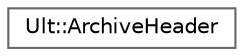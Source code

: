 digraph "Graphical Class Hierarchy"
{
 // LATEX_PDF_SIZE
  bgcolor="transparent";
  edge [fontname=Helvetica,fontsize=10,labelfontname=Helvetica,labelfontsize=10];
  node [fontname=Helvetica,fontsize=10,shape=box,height=0.2,width=0.4];
  rankdir="LR";
  Node0 [id="Node000000",label="Ult::ArchiveHeader",height=0.2,width=0.4,color="grey40", fillcolor="white", style="filled",URL="$class_ult_1_1_archive_header.html",tooltip=" "];
}

